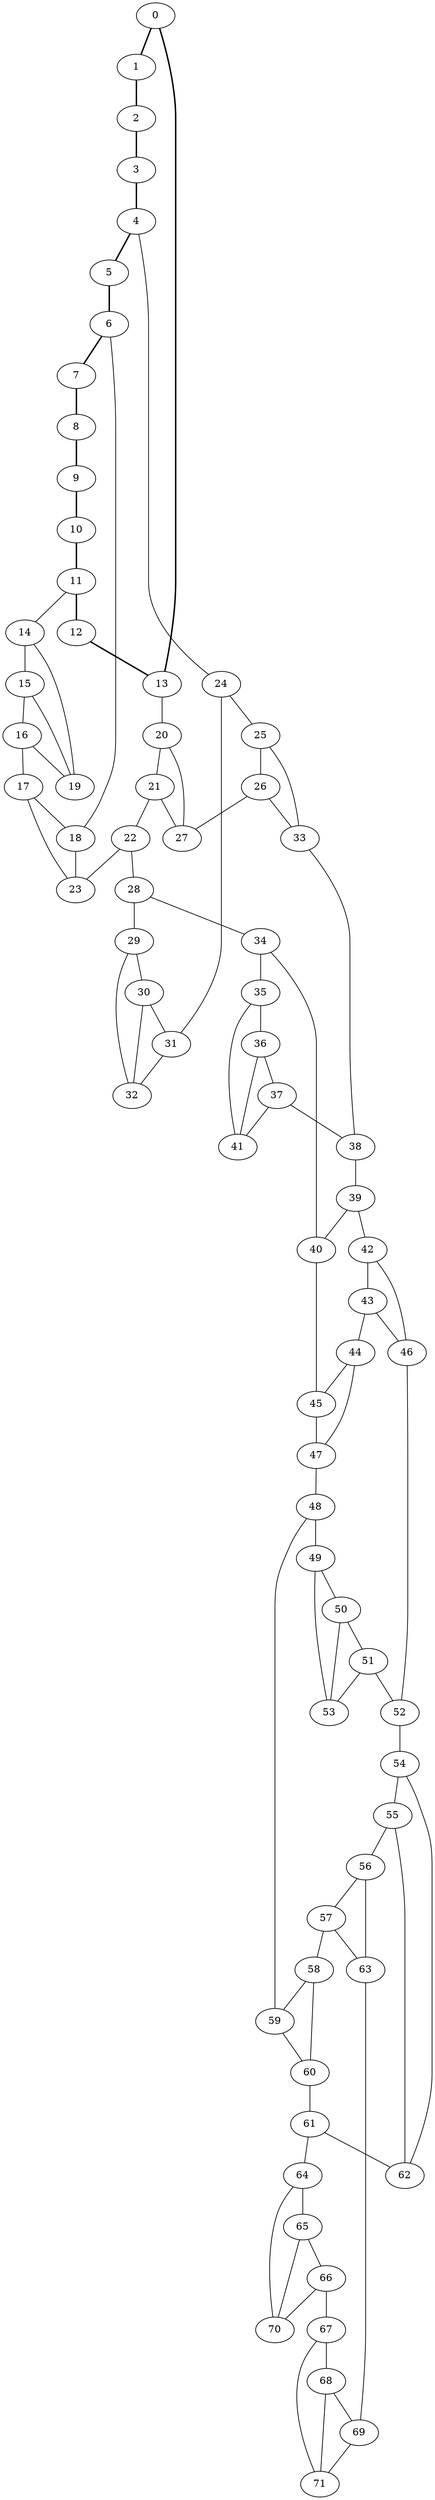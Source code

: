 //Inside of this graph isn't 3-connected
graph G {
0 [ pos = " 17.50,0.00!" ];
0 -- 1[style=bold];
0 -- 13[style=bold];
1 [ pos = " 15.77,7.59!" ];
1 -- 2[style=bold];
2 [ pos = " 10.91,13.68!" ];
2 -- 3[style=bold];
3 [ pos = " 3.89,17.06!" ];
3 -- 4[style=bold];
4 [ pos = " -3.89,17.06!" ];
4 -- 5[style=bold];
4 -- 24;
5 [ pos = " -10.91,13.68!" ];
5 -- 6[style=bold];
6 [ pos = " -15.77,7.59!" ];
6 -- 7[style=bold];
6 -- 18;
7 [ pos = " -17.50,0.00!" ];
7 -- 8[style=bold];
8 [ pos = " -15.77,-7.59!" ];
8 -- 9[style=bold];
9 [ pos = " -10.91,-13.68!" ];
9 -- 10[style=bold];
10 [ pos = " -3.89,-17.06!" ];
10 -- 11[style=bold];
11 [ pos = " 3.89,-17.06!" ];
11 -- 12[style=bold];
11 -- 14;
12 [ pos = " 10.91,-13.68!" ];
12 -- 13[style=bold];
13 [ pos = " 15.77,-7.59!" ];
13 -- 20;
14 -- 15;
14 -- 19;
15 -- 16;
15 -- 19;
16 -- 17;
16 -- 19;
17 -- 18;
17 -- 23;
18 -- 23;
20 -- 21;
20 -- 27;
21 -- 22;
21 -- 27;
22 -- 23;
22 -- 28;
24 -- 25;
24 -- 31;
25 -- 26;
25 -- 33;
26 -- 27;
26 -- 33;
28 -- 29;
28 -- 34;
29 -- 30;
29 -- 32;
30 -- 31;
30 -- 32;
31 -- 32;
33 -- 38;
34 -- 35;
34 -- 40;
35 -- 36;
35 -- 41;
36 -- 37;
36 -- 41;
37 -- 38;
37 -- 41;
38 -- 39;
39 -- 40;
39 -- 42;
40 -- 45;
42 -- 43;
42 -- 46;
43 -- 44;
43 -- 46;
44 -- 45;
44 -- 47;
45 -- 47;
46 -- 52;
47 -- 48;
48 -- 49;
48 -- 59;
49 -- 50;
49 -- 53;
50 -- 51;
50 -- 53;
51 -- 52;
51 -- 53;
52 -- 54;
54 -- 55;
54 -- 62;
55 -- 56;
55 -- 62;
56 -- 57;
56 -- 63;
57 -- 58;
57 -- 63;
58 -- 59;
58 -- 60;
59 -- 60;
60 -- 61;
61 -- 62;
61 -- 64;
63 -- 69;
64 -- 65;
64 -- 70;
65 -- 66;
65 -- 70;
66 -- 67;
66 -- 70;
67 -- 68;
67 -- 71;
68 -- 69;
68 -- 71;
69 -- 71;
}
